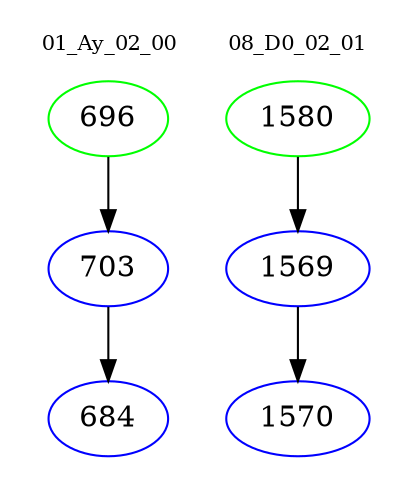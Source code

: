 digraph{
subgraph cluster_0 {
color = white
label = "01_Ay_02_00";
fontsize=10;
T0_696 [label="696", color="green"]
T0_696 -> T0_703 [color="black"]
T0_703 [label="703", color="blue"]
T0_703 -> T0_684 [color="black"]
T0_684 [label="684", color="blue"]
}
subgraph cluster_1 {
color = white
label = "08_D0_02_01";
fontsize=10;
T1_1580 [label="1580", color="green"]
T1_1580 -> T1_1569 [color="black"]
T1_1569 [label="1569", color="blue"]
T1_1569 -> T1_1570 [color="black"]
T1_1570 [label="1570", color="blue"]
}
}
